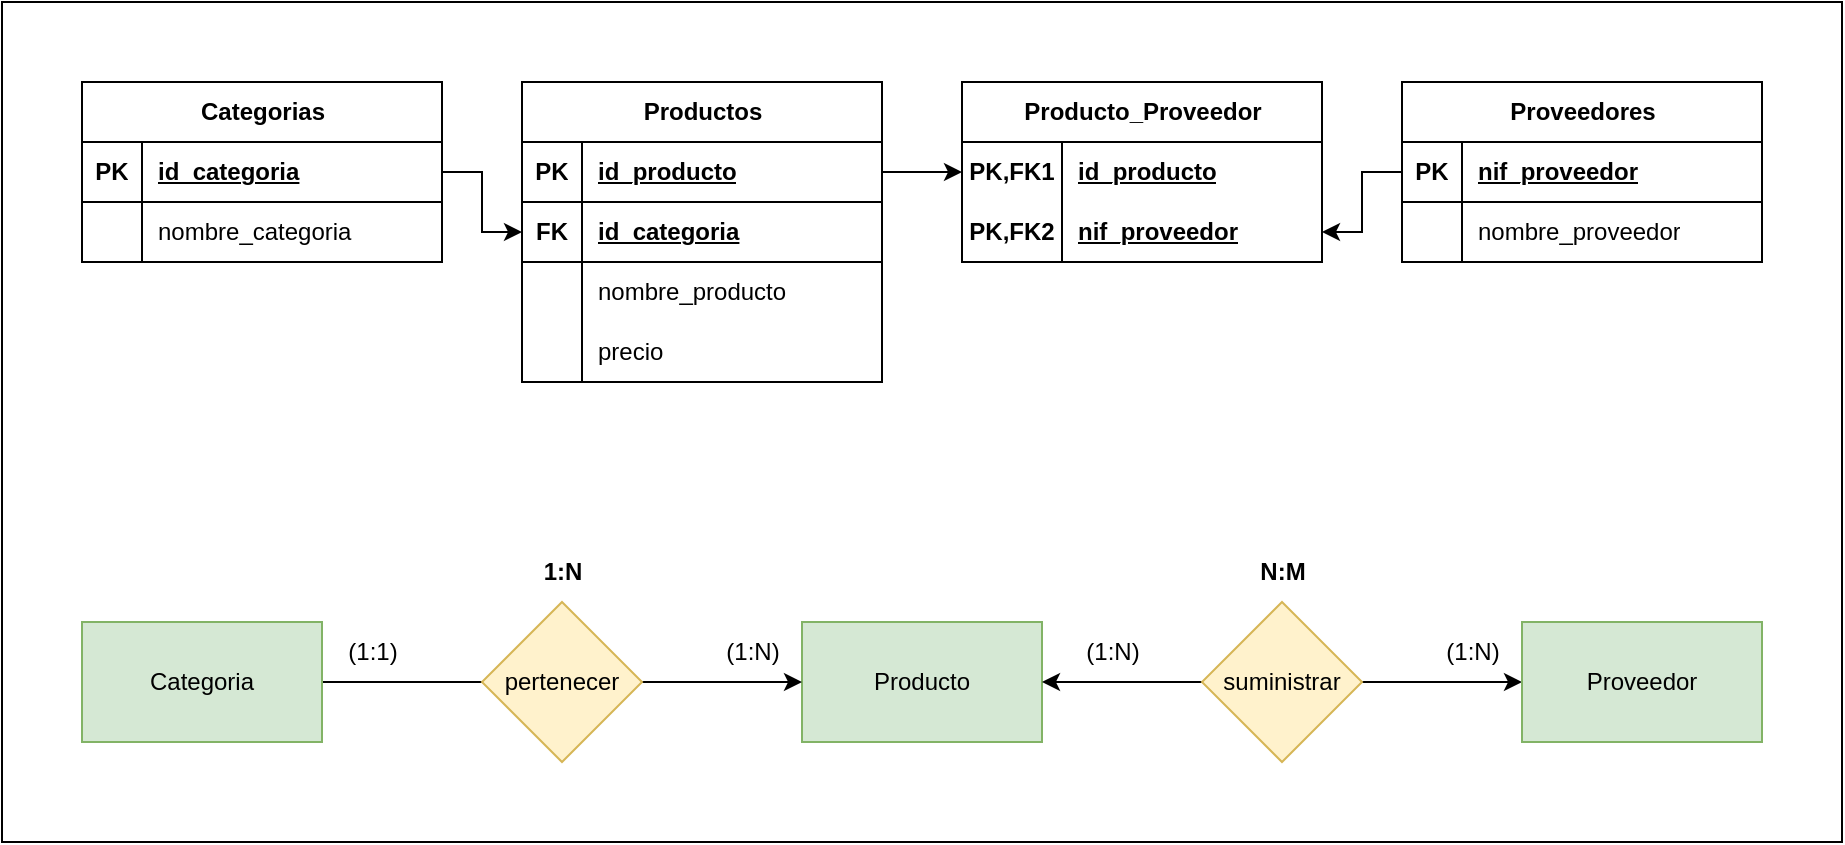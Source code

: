 <mxfile version="26.0.15">
  <diagram name="Page-1" id="Fa1KCSBaUELApB5RiLgX">
    <mxGraphModel dx="436" dy="759" grid="1" gridSize="10" guides="1" tooltips="1" connect="1" arrows="1" fold="1" page="1" pageScale="1" pageWidth="850" pageHeight="1100" math="0" shadow="0">
      <root>
        <mxCell id="0" />
        <mxCell id="1" parent="0" />
        <mxCell id="2kEeoa-hsN_Ie46jboHx-29" value="" style="rounded=0;whiteSpace=wrap;html=1;" parent="1" vertex="1">
          <mxGeometry width="920" height="420" as="geometry" />
        </mxCell>
        <mxCell id="4p4oBZPN9bP30LKF6tUn-1" value="Producto" style="rounded=0;whiteSpace=wrap;html=1;fillColor=#d5e8d4;strokeColor=#82b366;" parent="1" vertex="1">
          <mxGeometry x="400" y="310" width="120" height="60" as="geometry" />
        </mxCell>
        <mxCell id="1kN4LtpO-mjR8wkEsnQX-34" style="edgeStyle=orthogonalEdgeStyle;rounded=0;orthogonalLoop=1;jettySize=auto;html=1;exitX=0;exitY=0.5;exitDx=0;exitDy=0;entryX=1;entryY=0.5;entryDx=0;entryDy=0;" parent="1" source="4p4oBZPN9bP30LKF6tUn-2" target="4p4oBZPN9bP30LKF6tUn-1" edge="1">
          <mxGeometry relative="1" as="geometry" />
        </mxCell>
        <mxCell id="1kN4LtpO-mjR8wkEsnQX-35" style="edgeStyle=orthogonalEdgeStyle;rounded=0;orthogonalLoop=1;jettySize=auto;html=1;exitX=1;exitY=0.5;exitDx=0;exitDy=0;entryX=0;entryY=0.5;entryDx=0;entryDy=0;" parent="1" source="4p4oBZPN9bP30LKF6tUn-2" target="4p4oBZPN9bP30LKF6tUn-3" edge="1">
          <mxGeometry relative="1" as="geometry" />
        </mxCell>
        <mxCell id="4p4oBZPN9bP30LKF6tUn-2" value="suministrar" style="rhombus;whiteSpace=wrap;html=1;fillColor=#fff2cc;strokeColor=#d6b656;" parent="1" vertex="1">
          <mxGeometry x="600" y="300" width="80" height="80" as="geometry" />
        </mxCell>
        <mxCell id="4p4oBZPN9bP30LKF6tUn-3" value="Proveedor" style="rounded=0;whiteSpace=wrap;html=1;fillColor=#d5e8d4;strokeColor=#82b366;" parent="1" vertex="1">
          <mxGeometry x="760" y="310" width="120" height="60" as="geometry" />
        </mxCell>
        <mxCell id="4p4oBZPN9bP30LKF6tUn-6" value="Productos" style="shape=table;startSize=30;container=1;collapsible=1;childLayout=tableLayout;fixedRows=1;rowLines=0;fontStyle=1;align=center;resizeLast=1;html=1;" parent="1" vertex="1">
          <mxGeometry x="260" y="40" width="180" height="150" as="geometry" />
        </mxCell>
        <mxCell id="4p4oBZPN9bP30LKF6tUn-7" value="" style="shape=tableRow;horizontal=0;startSize=0;swimlaneHead=0;swimlaneBody=0;fillColor=none;collapsible=0;dropTarget=0;points=[[0,0.5],[1,0.5]];portConstraint=eastwest;top=0;left=0;right=0;bottom=1;" parent="4p4oBZPN9bP30LKF6tUn-6" vertex="1">
          <mxGeometry y="30" width="180" height="30" as="geometry" />
        </mxCell>
        <mxCell id="4p4oBZPN9bP30LKF6tUn-8" value="PK" style="shape=partialRectangle;connectable=0;fillColor=none;top=0;left=0;bottom=0;right=0;fontStyle=1;overflow=hidden;whiteSpace=wrap;html=1;" parent="4p4oBZPN9bP30LKF6tUn-7" vertex="1">
          <mxGeometry width="30" height="30" as="geometry">
            <mxRectangle width="30" height="30" as="alternateBounds" />
          </mxGeometry>
        </mxCell>
        <mxCell id="4p4oBZPN9bP30LKF6tUn-9" value="id_producto" style="shape=partialRectangle;connectable=0;fillColor=none;top=0;left=0;bottom=0;right=0;align=left;spacingLeft=6;fontStyle=5;overflow=hidden;whiteSpace=wrap;html=1;" parent="4p4oBZPN9bP30LKF6tUn-7" vertex="1">
          <mxGeometry x="30" width="150" height="30" as="geometry">
            <mxRectangle width="150" height="30" as="alternateBounds" />
          </mxGeometry>
        </mxCell>
        <mxCell id="2kEeoa-hsN_Ie46jboHx-14" value="" style="shape=tableRow;horizontal=0;startSize=0;swimlaneHead=0;swimlaneBody=0;fillColor=none;collapsible=0;dropTarget=0;points=[[0,0.5],[1,0.5]];portConstraint=eastwest;top=0;left=0;right=0;bottom=1;" parent="4p4oBZPN9bP30LKF6tUn-6" vertex="1">
          <mxGeometry y="60" width="180" height="30" as="geometry" />
        </mxCell>
        <mxCell id="2kEeoa-hsN_Ie46jboHx-15" value="FK" style="shape=partialRectangle;connectable=0;fillColor=none;top=0;left=0;bottom=0;right=0;fontStyle=1;overflow=hidden;whiteSpace=wrap;html=1;" parent="2kEeoa-hsN_Ie46jboHx-14" vertex="1">
          <mxGeometry width="30" height="30" as="geometry">
            <mxRectangle width="30" height="30" as="alternateBounds" />
          </mxGeometry>
        </mxCell>
        <mxCell id="2kEeoa-hsN_Ie46jboHx-16" value="id_categoria" style="shape=partialRectangle;connectable=0;fillColor=none;top=0;left=0;bottom=0;right=0;align=left;spacingLeft=6;fontStyle=5;overflow=hidden;whiteSpace=wrap;html=1;" parent="2kEeoa-hsN_Ie46jboHx-14" vertex="1">
          <mxGeometry x="30" width="150" height="30" as="geometry">
            <mxRectangle width="150" height="30" as="alternateBounds" />
          </mxGeometry>
        </mxCell>
        <mxCell id="4p4oBZPN9bP30LKF6tUn-10" value="" style="shape=tableRow;horizontal=0;startSize=0;swimlaneHead=0;swimlaneBody=0;fillColor=none;collapsible=0;dropTarget=0;points=[[0,0.5],[1,0.5]];portConstraint=eastwest;top=0;left=0;right=0;bottom=0;" parent="4p4oBZPN9bP30LKF6tUn-6" vertex="1">
          <mxGeometry y="90" width="180" height="30" as="geometry" />
        </mxCell>
        <mxCell id="4p4oBZPN9bP30LKF6tUn-11" value="" style="shape=partialRectangle;connectable=0;fillColor=none;top=0;left=0;bottom=0;right=0;editable=1;overflow=hidden;whiteSpace=wrap;html=1;" parent="4p4oBZPN9bP30LKF6tUn-10" vertex="1">
          <mxGeometry width="30" height="30" as="geometry">
            <mxRectangle width="30" height="30" as="alternateBounds" />
          </mxGeometry>
        </mxCell>
        <mxCell id="4p4oBZPN9bP30LKF6tUn-12" value="nombre_producto" style="shape=partialRectangle;connectable=0;fillColor=none;top=0;left=0;bottom=0;right=0;align=left;spacingLeft=6;overflow=hidden;whiteSpace=wrap;html=1;" parent="4p4oBZPN9bP30LKF6tUn-10" vertex="1">
          <mxGeometry x="30" width="150" height="30" as="geometry">
            <mxRectangle width="150" height="30" as="alternateBounds" />
          </mxGeometry>
        </mxCell>
        <mxCell id="4p4oBZPN9bP30LKF6tUn-16" value="" style="shape=tableRow;horizontal=0;startSize=0;swimlaneHead=0;swimlaneBody=0;fillColor=none;collapsible=0;dropTarget=0;points=[[0,0.5],[1,0.5]];portConstraint=eastwest;top=0;left=0;right=0;bottom=0;" parent="4p4oBZPN9bP30LKF6tUn-6" vertex="1">
          <mxGeometry y="120" width="180" height="30" as="geometry" />
        </mxCell>
        <mxCell id="4p4oBZPN9bP30LKF6tUn-17" value="" style="shape=partialRectangle;connectable=0;fillColor=none;top=0;left=0;bottom=0;right=0;editable=1;overflow=hidden;whiteSpace=wrap;html=1;" parent="4p4oBZPN9bP30LKF6tUn-16" vertex="1">
          <mxGeometry width="30" height="30" as="geometry">
            <mxRectangle width="30" height="30" as="alternateBounds" />
          </mxGeometry>
        </mxCell>
        <mxCell id="4p4oBZPN9bP30LKF6tUn-18" value="precio" style="shape=partialRectangle;connectable=0;fillColor=none;top=0;left=0;bottom=0;right=0;align=left;spacingLeft=6;overflow=hidden;whiteSpace=wrap;html=1;" parent="4p4oBZPN9bP30LKF6tUn-16" vertex="1">
          <mxGeometry x="30" width="150" height="30" as="geometry">
            <mxRectangle width="150" height="30" as="alternateBounds" />
          </mxGeometry>
        </mxCell>
        <mxCell id="4p4oBZPN9bP30LKF6tUn-36" value="(1:N)" style="text;html=1;align=center;verticalAlign=middle;resizable=0;points=[];autosize=1;strokeColor=none;fillColor=none;" parent="1" vertex="1">
          <mxGeometry x="710" y="310" width="50" height="30" as="geometry" />
        </mxCell>
        <mxCell id="4p4oBZPN9bP30LKF6tUn-37" value="(1:N)" style="text;html=1;align=center;verticalAlign=middle;resizable=0;points=[];autosize=1;strokeColor=none;fillColor=none;" parent="1" vertex="1">
          <mxGeometry x="530" y="310" width="50" height="30" as="geometry" />
        </mxCell>
        <mxCell id="4p4oBZPN9bP30LKF6tUn-38" value="N:M" style="text;html=1;align=center;verticalAlign=middle;resizable=0;points=[];autosize=1;strokeColor=none;fillColor=none;fontStyle=1" parent="1" vertex="1">
          <mxGeometry x="615" y="270" width="50" height="30" as="geometry" />
        </mxCell>
        <mxCell id="1kN4LtpO-mjR8wkEsnQX-1" value="Producto_Proveedor" style="shape=table;startSize=30;container=1;collapsible=1;childLayout=tableLayout;fixedRows=1;rowLines=0;fontStyle=1;align=center;resizeLast=1;html=1;" parent="1" vertex="1">
          <mxGeometry x="480" y="40" width="180" height="90" as="geometry" />
        </mxCell>
        <mxCell id="1kN4LtpO-mjR8wkEsnQX-2" value="" style="shape=tableRow;horizontal=0;startSize=0;swimlaneHead=0;swimlaneBody=0;fillColor=none;collapsible=0;dropTarget=0;points=[[0,0.5],[1,0.5]];portConstraint=eastwest;top=0;left=0;right=0;bottom=0;" parent="1kN4LtpO-mjR8wkEsnQX-1" vertex="1">
          <mxGeometry y="30" width="180" height="30" as="geometry" />
        </mxCell>
        <mxCell id="1kN4LtpO-mjR8wkEsnQX-3" value="PK,FK1" style="shape=partialRectangle;connectable=0;fillColor=none;top=0;left=0;bottom=0;right=0;fontStyle=1;overflow=hidden;whiteSpace=wrap;html=1;" parent="1kN4LtpO-mjR8wkEsnQX-2" vertex="1">
          <mxGeometry width="50" height="30" as="geometry">
            <mxRectangle width="50" height="30" as="alternateBounds" />
          </mxGeometry>
        </mxCell>
        <mxCell id="1kN4LtpO-mjR8wkEsnQX-4" value="id_producto" style="shape=partialRectangle;connectable=0;fillColor=none;top=0;left=0;bottom=0;right=0;align=left;spacingLeft=6;fontStyle=5;overflow=hidden;whiteSpace=wrap;html=1;" parent="1kN4LtpO-mjR8wkEsnQX-2" vertex="1">
          <mxGeometry x="50" width="130" height="30" as="geometry">
            <mxRectangle width="130" height="30" as="alternateBounds" />
          </mxGeometry>
        </mxCell>
        <mxCell id="1kN4LtpO-mjR8wkEsnQX-27" value="" style="shape=tableRow;horizontal=0;startSize=0;swimlaneHead=0;swimlaneBody=0;fillColor=none;collapsible=0;dropTarget=0;points=[[0,0.5],[1,0.5]];portConstraint=eastwest;top=0;left=0;right=0;bottom=1;" parent="1kN4LtpO-mjR8wkEsnQX-1" vertex="1">
          <mxGeometry y="60" width="180" height="30" as="geometry" />
        </mxCell>
        <mxCell id="1kN4LtpO-mjR8wkEsnQX-28" value="PK,FK2" style="shape=partialRectangle;connectable=0;fillColor=none;top=0;left=0;bottom=0;right=0;fontStyle=1;overflow=hidden;whiteSpace=wrap;html=1;" parent="1kN4LtpO-mjR8wkEsnQX-27" vertex="1">
          <mxGeometry width="50" height="30" as="geometry">
            <mxRectangle width="50" height="30" as="alternateBounds" />
          </mxGeometry>
        </mxCell>
        <mxCell id="1kN4LtpO-mjR8wkEsnQX-29" value="nif_proveedor" style="shape=partialRectangle;connectable=0;fillColor=none;top=0;left=0;bottom=0;right=0;align=left;spacingLeft=6;fontStyle=5;overflow=hidden;whiteSpace=wrap;html=1;" parent="1kN4LtpO-mjR8wkEsnQX-27" vertex="1">
          <mxGeometry x="50" width="130" height="30" as="geometry">
            <mxRectangle width="130" height="30" as="alternateBounds" />
          </mxGeometry>
        </mxCell>
        <mxCell id="1kN4LtpO-mjR8wkEsnQX-14" value="Proveedores" style="shape=table;startSize=30;container=1;collapsible=1;childLayout=tableLayout;fixedRows=1;rowLines=0;fontStyle=1;align=center;resizeLast=1;html=1;" parent="1" vertex="1">
          <mxGeometry x="700" y="40" width="180" height="90" as="geometry" />
        </mxCell>
        <mxCell id="1kN4LtpO-mjR8wkEsnQX-15" value="" style="shape=tableRow;horizontal=0;startSize=0;swimlaneHead=0;swimlaneBody=0;fillColor=none;collapsible=0;dropTarget=0;points=[[0,0.5],[1,0.5]];portConstraint=eastwest;top=0;left=0;right=0;bottom=1;" parent="1kN4LtpO-mjR8wkEsnQX-14" vertex="1">
          <mxGeometry y="30" width="180" height="30" as="geometry" />
        </mxCell>
        <mxCell id="1kN4LtpO-mjR8wkEsnQX-16" value="PK" style="shape=partialRectangle;connectable=0;fillColor=none;top=0;left=0;bottom=0;right=0;fontStyle=1;overflow=hidden;whiteSpace=wrap;html=1;" parent="1kN4LtpO-mjR8wkEsnQX-15" vertex="1">
          <mxGeometry width="30" height="30" as="geometry">
            <mxRectangle width="30" height="30" as="alternateBounds" />
          </mxGeometry>
        </mxCell>
        <mxCell id="1kN4LtpO-mjR8wkEsnQX-17" value="nif_proveedor" style="shape=partialRectangle;connectable=0;fillColor=none;top=0;left=0;bottom=0;right=0;align=left;spacingLeft=6;fontStyle=5;overflow=hidden;whiteSpace=wrap;html=1;" parent="1kN4LtpO-mjR8wkEsnQX-15" vertex="1">
          <mxGeometry x="30" width="150" height="30" as="geometry">
            <mxRectangle width="150" height="30" as="alternateBounds" />
          </mxGeometry>
        </mxCell>
        <mxCell id="1kN4LtpO-mjR8wkEsnQX-18" value="" style="shape=tableRow;horizontal=0;startSize=0;swimlaneHead=0;swimlaneBody=0;fillColor=none;collapsible=0;dropTarget=0;points=[[0,0.5],[1,0.5]];portConstraint=eastwest;top=0;left=0;right=0;bottom=0;" parent="1kN4LtpO-mjR8wkEsnQX-14" vertex="1">
          <mxGeometry y="60" width="180" height="30" as="geometry" />
        </mxCell>
        <mxCell id="1kN4LtpO-mjR8wkEsnQX-19" value="" style="shape=partialRectangle;connectable=0;fillColor=none;top=0;left=0;bottom=0;right=0;editable=1;overflow=hidden;whiteSpace=wrap;html=1;" parent="1kN4LtpO-mjR8wkEsnQX-18" vertex="1">
          <mxGeometry width="30" height="30" as="geometry">
            <mxRectangle width="30" height="30" as="alternateBounds" />
          </mxGeometry>
        </mxCell>
        <mxCell id="1kN4LtpO-mjR8wkEsnQX-20" value="nombre_proveedor" style="shape=partialRectangle;connectable=0;fillColor=none;top=0;left=0;bottom=0;right=0;align=left;spacingLeft=6;overflow=hidden;whiteSpace=wrap;html=1;" parent="1kN4LtpO-mjR8wkEsnQX-18" vertex="1">
          <mxGeometry x="30" width="150" height="30" as="geometry">
            <mxRectangle width="150" height="30" as="alternateBounds" />
          </mxGeometry>
        </mxCell>
        <mxCell id="1kN4LtpO-mjR8wkEsnQX-32" style="edgeStyle=orthogonalEdgeStyle;rounded=0;orthogonalLoop=1;jettySize=auto;html=1;exitX=0;exitY=0.5;exitDx=0;exitDy=0;entryX=1;entryY=0.5;entryDx=0;entryDy=0;" parent="1" source="1kN4LtpO-mjR8wkEsnQX-15" target="1kN4LtpO-mjR8wkEsnQX-27" edge="1">
          <mxGeometry relative="1" as="geometry" />
        </mxCell>
        <mxCell id="1kN4LtpO-mjR8wkEsnQX-33" style="edgeStyle=orthogonalEdgeStyle;rounded=0;orthogonalLoop=1;jettySize=auto;html=1;exitX=1;exitY=0.5;exitDx=0;exitDy=0;entryX=0;entryY=0.5;entryDx=0;entryDy=0;" parent="1" source="4p4oBZPN9bP30LKF6tUn-7" target="1kN4LtpO-mjR8wkEsnQX-2" edge="1">
          <mxGeometry relative="1" as="geometry" />
        </mxCell>
        <mxCell id="2kEeoa-hsN_Ie46jboHx-17" style="edgeStyle=orthogonalEdgeStyle;rounded=0;orthogonalLoop=1;jettySize=auto;html=1;exitX=1;exitY=0.5;exitDx=0;exitDy=0;entryX=0;entryY=0.5;entryDx=0;entryDy=0;" parent="1" source="2kEeoa-hsN_Ie46jboHx-1" target="2kEeoa-hsN_Ie46jboHx-14" edge="1">
          <mxGeometry relative="1" as="geometry" />
        </mxCell>
        <mxCell id="2kEeoa-hsN_Ie46jboHx-1" value="Categorias" style="shape=table;startSize=30;container=1;collapsible=1;childLayout=tableLayout;fixedRows=1;rowLines=0;fontStyle=1;align=center;resizeLast=1;html=1;" parent="1" vertex="1">
          <mxGeometry x="40" y="40" width="180" height="90" as="geometry" />
        </mxCell>
        <mxCell id="2kEeoa-hsN_Ie46jboHx-2" value="" style="shape=tableRow;horizontal=0;startSize=0;swimlaneHead=0;swimlaneBody=0;fillColor=none;collapsible=0;dropTarget=0;points=[[0,0.5],[1,0.5]];portConstraint=eastwest;top=0;left=0;right=0;bottom=1;" parent="2kEeoa-hsN_Ie46jboHx-1" vertex="1">
          <mxGeometry y="30" width="180" height="30" as="geometry" />
        </mxCell>
        <mxCell id="2kEeoa-hsN_Ie46jboHx-3" value="PK" style="shape=partialRectangle;connectable=0;fillColor=none;top=0;left=0;bottom=0;right=0;fontStyle=1;overflow=hidden;whiteSpace=wrap;html=1;" parent="2kEeoa-hsN_Ie46jboHx-2" vertex="1">
          <mxGeometry width="30" height="30" as="geometry">
            <mxRectangle width="30" height="30" as="alternateBounds" />
          </mxGeometry>
        </mxCell>
        <mxCell id="2kEeoa-hsN_Ie46jboHx-4" value="id_categoria" style="shape=partialRectangle;connectable=0;fillColor=none;top=0;left=0;bottom=0;right=0;align=left;spacingLeft=6;fontStyle=5;overflow=hidden;whiteSpace=wrap;html=1;" parent="2kEeoa-hsN_Ie46jboHx-2" vertex="1">
          <mxGeometry x="30" width="150" height="30" as="geometry">
            <mxRectangle width="150" height="30" as="alternateBounds" />
          </mxGeometry>
        </mxCell>
        <mxCell id="2kEeoa-hsN_Ie46jboHx-5" value="" style="shape=tableRow;horizontal=0;startSize=0;swimlaneHead=0;swimlaneBody=0;fillColor=none;collapsible=0;dropTarget=0;points=[[0,0.5],[1,0.5]];portConstraint=eastwest;top=0;left=0;right=0;bottom=0;" parent="2kEeoa-hsN_Ie46jboHx-1" vertex="1">
          <mxGeometry y="60" width="180" height="30" as="geometry" />
        </mxCell>
        <mxCell id="2kEeoa-hsN_Ie46jboHx-6" value="" style="shape=partialRectangle;connectable=0;fillColor=none;top=0;left=0;bottom=0;right=0;editable=1;overflow=hidden;whiteSpace=wrap;html=1;" parent="2kEeoa-hsN_Ie46jboHx-5" vertex="1">
          <mxGeometry width="30" height="30" as="geometry">
            <mxRectangle width="30" height="30" as="alternateBounds" />
          </mxGeometry>
        </mxCell>
        <mxCell id="2kEeoa-hsN_Ie46jboHx-7" value="nombre_categoria" style="shape=partialRectangle;connectable=0;fillColor=none;top=0;left=0;bottom=0;right=0;align=left;spacingLeft=6;overflow=hidden;whiteSpace=wrap;html=1;" parent="2kEeoa-hsN_Ie46jboHx-5" vertex="1">
          <mxGeometry x="30" width="150" height="30" as="geometry">
            <mxRectangle width="150" height="30" as="alternateBounds" />
          </mxGeometry>
        </mxCell>
        <mxCell id="2kEeoa-hsN_Ie46jboHx-20" style="edgeStyle=orthogonalEdgeStyle;rounded=0;orthogonalLoop=1;jettySize=auto;html=1;exitX=0;exitY=0.5;exitDx=0;exitDy=0;entryX=1;entryY=0.5;entryDx=0;entryDy=0;endArrow=none;startFill=0;" parent="1" source="2kEeoa-hsN_Ie46jboHx-18" target="2kEeoa-hsN_Ie46jboHx-19" edge="1">
          <mxGeometry relative="1" as="geometry" />
        </mxCell>
        <mxCell id="2kEeoa-hsN_Ie46jboHx-21" style="edgeStyle=orthogonalEdgeStyle;rounded=0;orthogonalLoop=1;jettySize=auto;html=1;exitX=1;exitY=0.5;exitDx=0;exitDy=0;entryX=0;entryY=0.5;entryDx=0;entryDy=0;" parent="1" source="2kEeoa-hsN_Ie46jboHx-18" target="4p4oBZPN9bP30LKF6tUn-1" edge="1">
          <mxGeometry relative="1" as="geometry" />
        </mxCell>
        <mxCell id="2kEeoa-hsN_Ie46jboHx-18" value="pertenecer" style="rhombus;whiteSpace=wrap;html=1;fillColor=#fff2cc;strokeColor=#d6b656;" parent="1" vertex="1">
          <mxGeometry x="240" y="300" width="80" height="80" as="geometry" />
        </mxCell>
        <mxCell id="2kEeoa-hsN_Ie46jboHx-19" value="Categoria" style="rounded=0;whiteSpace=wrap;html=1;fillColor=#d5e8d4;strokeColor=#82b366;" parent="1" vertex="1">
          <mxGeometry x="40" y="310" width="120" height="60" as="geometry" />
        </mxCell>
        <mxCell id="2kEeoa-hsN_Ie46jboHx-22" value="(1:1)" style="text;html=1;align=center;verticalAlign=middle;resizable=0;points=[];autosize=1;strokeColor=none;fillColor=none;" parent="1" vertex="1">
          <mxGeometry x="160" y="310" width="50" height="30" as="geometry" />
        </mxCell>
        <mxCell id="2kEeoa-hsN_Ie46jboHx-23" value="(1:N)" style="text;html=1;align=center;verticalAlign=middle;resizable=0;points=[];autosize=1;strokeColor=none;fillColor=none;" parent="1" vertex="1">
          <mxGeometry x="350" y="310" width="50" height="30" as="geometry" />
        </mxCell>
        <mxCell id="2kEeoa-hsN_Ie46jboHx-24" value="1:N" style="text;html=1;align=center;verticalAlign=middle;resizable=0;points=[];autosize=1;strokeColor=none;fillColor=none;fontStyle=1" parent="1" vertex="1">
          <mxGeometry x="260" y="270" width="40" height="30" as="geometry" />
        </mxCell>
      </root>
    </mxGraphModel>
  </diagram>
</mxfile>
